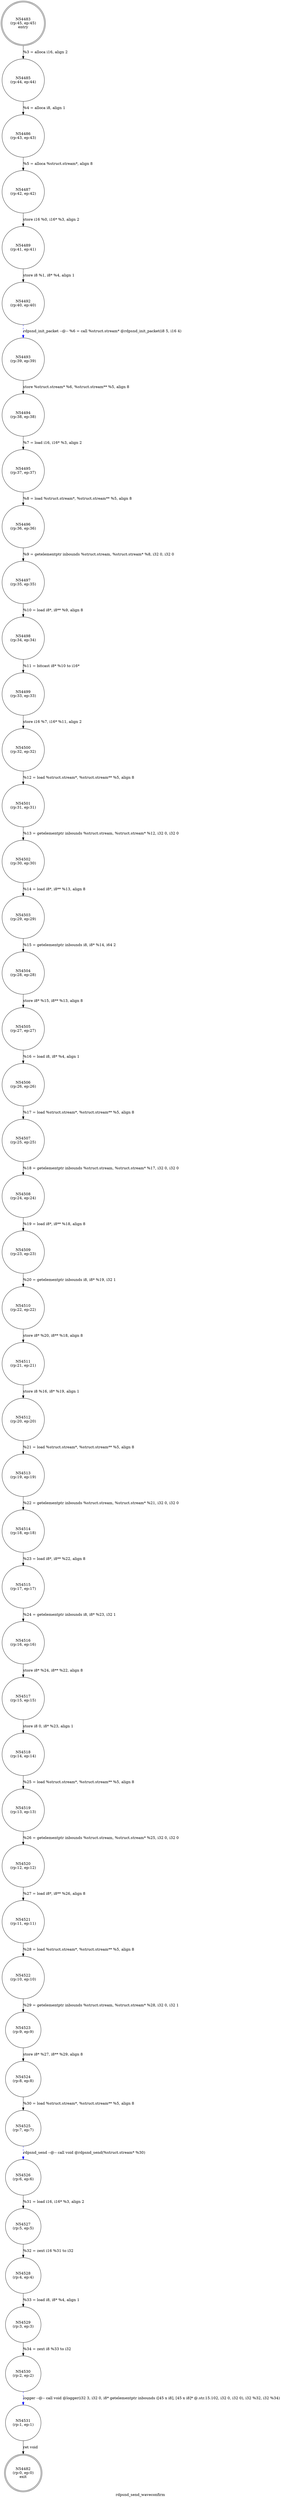 digraph rdpsnd_send_waveconfirm {
label="rdpsnd_send_waveconfirm"
54482 [label="N54482\n(rp:0, ep:0)\nexit", shape="doublecircle"]
54483 [label="N54483\n(rp:45, ep:45)\nentry", shape="doublecircle"]
54483 -> 54485 [label="%3 = alloca i16, align 2"]
54485 [label="N54485\n(rp:44, ep:44)", shape="circle"]
54485 -> 54486 [label="%4 = alloca i8, align 1"]
54486 [label="N54486\n(rp:43, ep:43)", shape="circle"]
54486 -> 54487 [label="%5 = alloca %struct.stream*, align 8"]
54487 [label="N54487\n(rp:42, ep:42)", shape="circle"]
54487 -> 54489 [label="store i16 %0, i16* %3, align 2"]
54489 [label="N54489\n(rp:41, ep:41)", shape="circle"]
54489 -> 54492 [label="store i8 %1, i8* %4, align 1"]
54492 [label="N54492\n(rp:40, ep:40)", shape="circle"]
54492 -> 54493 [label="rdpsnd_init_packet --@-- %6 = call %struct.stream* @rdpsnd_init_packet(i8 5, i16 4)", style="dashed", color="blue"]
54493 [label="N54493\n(rp:39, ep:39)", shape="circle"]
54493 -> 54494 [label="store %struct.stream* %6, %struct.stream** %5, align 8"]
54494 [label="N54494\n(rp:38, ep:38)", shape="circle"]
54494 -> 54495 [label="%7 = load i16, i16* %3, align 2"]
54495 [label="N54495\n(rp:37, ep:37)", shape="circle"]
54495 -> 54496 [label="%8 = load %struct.stream*, %struct.stream** %5, align 8"]
54496 [label="N54496\n(rp:36, ep:36)", shape="circle"]
54496 -> 54497 [label="%9 = getelementptr inbounds %struct.stream, %struct.stream* %8, i32 0, i32 0"]
54497 [label="N54497\n(rp:35, ep:35)", shape="circle"]
54497 -> 54498 [label="%10 = load i8*, i8** %9, align 8"]
54498 [label="N54498\n(rp:34, ep:34)", shape="circle"]
54498 -> 54499 [label="%11 = bitcast i8* %10 to i16*"]
54499 [label="N54499\n(rp:33, ep:33)", shape="circle"]
54499 -> 54500 [label="store i16 %7, i16* %11, align 2"]
54500 [label="N54500\n(rp:32, ep:32)", shape="circle"]
54500 -> 54501 [label="%12 = load %struct.stream*, %struct.stream** %5, align 8"]
54501 [label="N54501\n(rp:31, ep:31)", shape="circle"]
54501 -> 54502 [label="%13 = getelementptr inbounds %struct.stream, %struct.stream* %12, i32 0, i32 0"]
54502 [label="N54502\n(rp:30, ep:30)", shape="circle"]
54502 -> 54503 [label="%14 = load i8*, i8** %13, align 8"]
54503 [label="N54503\n(rp:29, ep:29)", shape="circle"]
54503 -> 54504 [label="%15 = getelementptr inbounds i8, i8* %14, i64 2"]
54504 [label="N54504\n(rp:28, ep:28)", shape="circle"]
54504 -> 54505 [label="store i8* %15, i8** %13, align 8"]
54505 [label="N54505\n(rp:27, ep:27)", shape="circle"]
54505 -> 54506 [label="%16 = load i8, i8* %4, align 1"]
54506 [label="N54506\n(rp:26, ep:26)", shape="circle"]
54506 -> 54507 [label="%17 = load %struct.stream*, %struct.stream** %5, align 8"]
54507 [label="N54507\n(rp:25, ep:25)", shape="circle"]
54507 -> 54508 [label="%18 = getelementptr inbounds %struct.stream, %struct.stream* %17, i32 0, i32 0"]
54508 [label="N54508\n(rp:24, ep:24)", shape="circle"]
54508 -> 54509 [label="%19 = load i8*, i8** %18, align 8"]
54509 [label="N54509\n(rp:23, ep:23)", shape="circle"]
54509 -> 54510 [label="%20 = getelementptr inbounds i8, i8* %19, i32 1"]
54510 [label="N54510\n(rp:22, ep:22)", shape="circle"]
54510 -> 54511 [label="store i8* %20, i8** %18, align 8"]
54511 [label="N54511\n(rp:21, ep:21)", shape="circle"]
54511 -> 54512 [label="store i8 %16, i8* %19, align 1"]
54512 [label="N54512\n(rp:20, ep:20)", shape="circle"]
54512 -> 54513 [label="%21 = load %struct.stream*, %struct.stream** %5, align 8"]
54513 [label="N54513\n(rp:19, ep:19)", shape="circle"]
54513 -> 54514 [label="%22 = getelementptr inbounds %struct.stream, %struct.stream* %21, i32 0, i32 0"]
54514 [label="N54514\n(rp:18, ep:18)", shape="circle"]
54514 -> 54515 [label="%23 = load i8*, i8** %22, align 8"]
54515 [label="N54515\n(rp:17, ep:17)", shape="circle"]
54515 -> 54516 [label="%24 = getelementptr inbounds i8, i8* %23, i32 1"]
54516 [label="N54516\n(rp:16, ep:16)", shape="circle"]
54516 -> 54517 [label="store i8* %24, i8** %22, align 8"]
54517 [label="N54517\n(rp:15, ep:15)", shape="circle"]
54517 -> 54518 [label="store i8 0, i8* %23, align 1"]
54518 [label="N54518\n(rp:14, ep:14)", shape="circle"]
54518 -> 54519 [label="%25 = load %struct.stream*, %struct.stream** %5, align 8"]
54519 [label="N54519\n(rp:13, ep:13)", shape="circle"]
54519 -> 54520 [label="%26 = getelementptr inbounds %struct.stream, %struct.stream* %25, i32 0, i32 0"]
54520 [label="N54520\n(rp:12, ep:12)", shape="circle"]
54520 -> 54521 [label="%27 = load i8*, i8** %26, align 8"]
54521 [label="N54521\n(rp:11, ep:11)", shape="circle"]
54521 -> 54522 [label="%28 = load %struct.stream*, %struct.stream** %5, align 8"]
54522 [label="N54522\n(rp:10, ep:10)", shape="circle"]
54522 -> 54523 [label="%29 = getelementptr inbounds %struct.stream, %struct.stream* %28, i32 0, i32 1"]
54523 [label="N54523\n(rp:9, ep:9)", shape="circle"]
54523 -> 54524 [label="store i8* %27, i8** %29, align 8"]
54524 [label="N54524\n(rp:8, ep:8)", shape="circle"]
54524 -> 54525 [label="%30 = load %struct.stream*, %struct.stream** %5, align 8"]
54525 [label="N54525\n(rp:7, ep:7)", shape="circle"]
54525 -> 54526 [label="rdpsnd_send --@-- call void @rdpsnd_send(%struct.stream* %30)", style="dashed", color="blue"]
54526 [label="N54526\n(rp:6, ep:6)", shape="circle"]
54526 -> 54527 [label="%31 = load i16, i16* %3, align 2"]
54527 [label="N54527\n(rp:5, ep:5)", shape="circle"]
54527 -> 54528 [label="%32 = zext i16 %31 to i32"]
54528 [label="N54528\n(rp:4, ep:4)", shape="circle"]
54528 -> 54529 [label="%33 = load i8, i8* %4, align 1"]
54529 [label="N54529\n(rp:3, ep:3)", shape="circle"]
54529 -> 54530 [label="%34 = zext i8 %33 to i32"]
54530 [label="N54530\n(rp:2, ep:2)", shape="circle"]
54530 -> 54531 [label="logger --@-- call void @logger(i32 3, i32 0, i8* getelementptr inbounds ([45 x i8], [45 x i8]* @.str.15.102, i32 0, i32 0), i32 %32, i32 %34)", style="dashed", color="blue"]
54531 [label="N54531\n(rp:1, ep:1)", shape="circle"]
54531 -> 54482 [label="ret void"]
}
